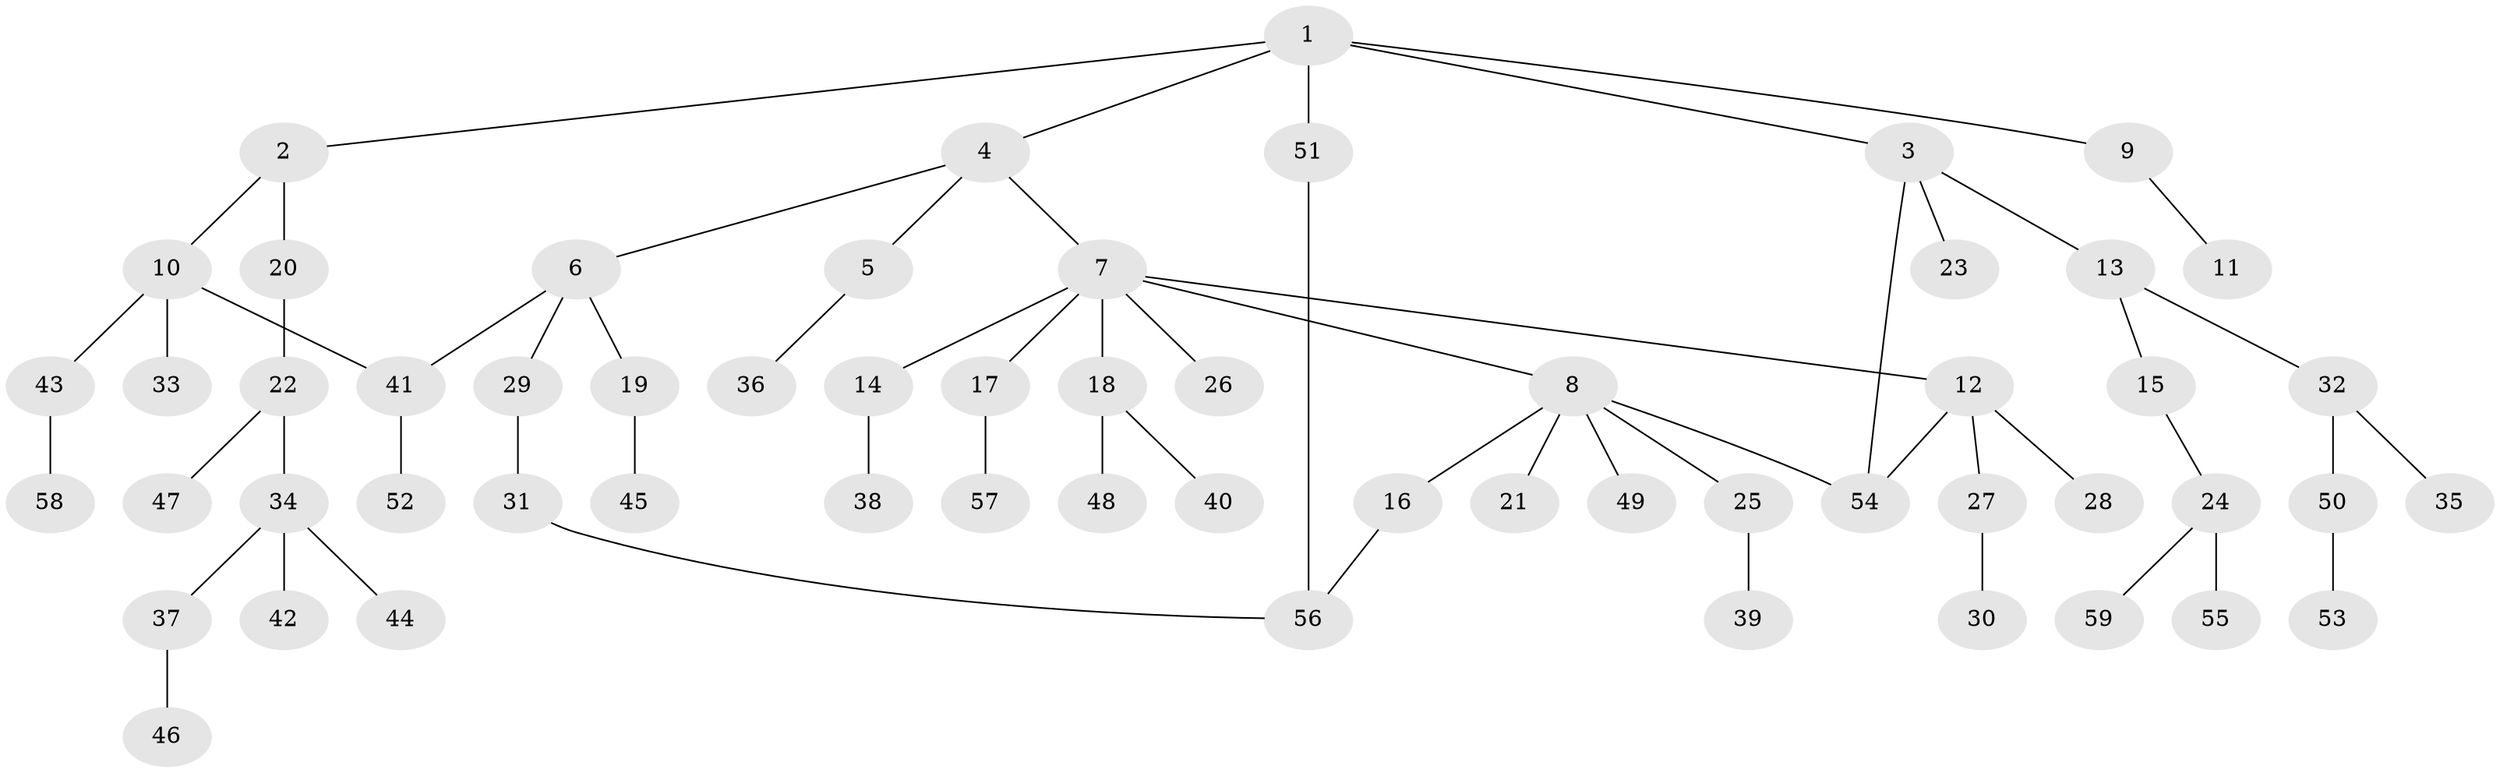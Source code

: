 // Generated by graph-tools (version 1.1) at 2025/13/03/09/25 04:13:29]
// undirected, 59 vertices, 63 edges
graph export_dot {
graph [start="1"]
  node [color=gray90,style=filled];
  1;
  2;
  3;
  4;
  5;
  6;
  7;
  8;
  9;
  10;
  11;
  12;
  13;
  14;
  15;
  16;
  17;
  18;
  19;
  20;
  21;
  22;
  23;
  24;
  25;
  26;
  27;
  28;
  29;
  30;
  31;
  32;
  33;
  34;
  35;
  36;
  37;
  38;
  39;
  40;
  41;
  42;
  43;
  44;
  45;
  46;
  47;
  48;
  49;
  50;
  51;
  52;
  53;
  54;
  55;
  56;
  57;
  58;
  59;
  1 -- 2;
  1 -- 3;
  1 -- 4;
  1 -- 9;
  1 -- 51;
  2 -- 10;
  2 -- 20;
  3 -- 13;
  3 -- 23;
  3 -- 54;
  4 -- 5;
  4 -- 6;
  4 -- 7;
  5 -- 36;
  6 -- 19;
  6 -- 29;
  6 -- 41;
  7 -- 8;
  7 -- 12;
  7 -- 14;
  7 -- 17;
  7 -- 18;
  7 -- 26;
  8 -- 16;
  8 -- 21;
  8 -- 25;
  8 -- 49;
  8 -- 54;
  9 -- 11;
  10 -- 33;
  10 -- 43;
  10 -- 41;
  12 -- 27;
  12 -- 28;
  12 -- 54;
  13 -- 15;
  13 -- 32;
  14 -- 38;
  15 -- 24;
  16 -- 56;
  17 -- 57;
  18 -- 40;
  18 -- 48;
  19 -- 45;
  20 -- 22;
  22 -- 34;
  22 -- 47;
  24 -- 55;
  24 -- 59;
  25 -- 39;
  27 -- 30;
  29 -- 31;
  31 -- 56;
  32 -- 35;
  32 -- 50;
  34 -- 37;
  34 -- 42;
  34 -- 44;
  37 -- 46;
  41 -- 52;
  43 -- 58;
  50 -- 53;
  51 -- 56;
}
